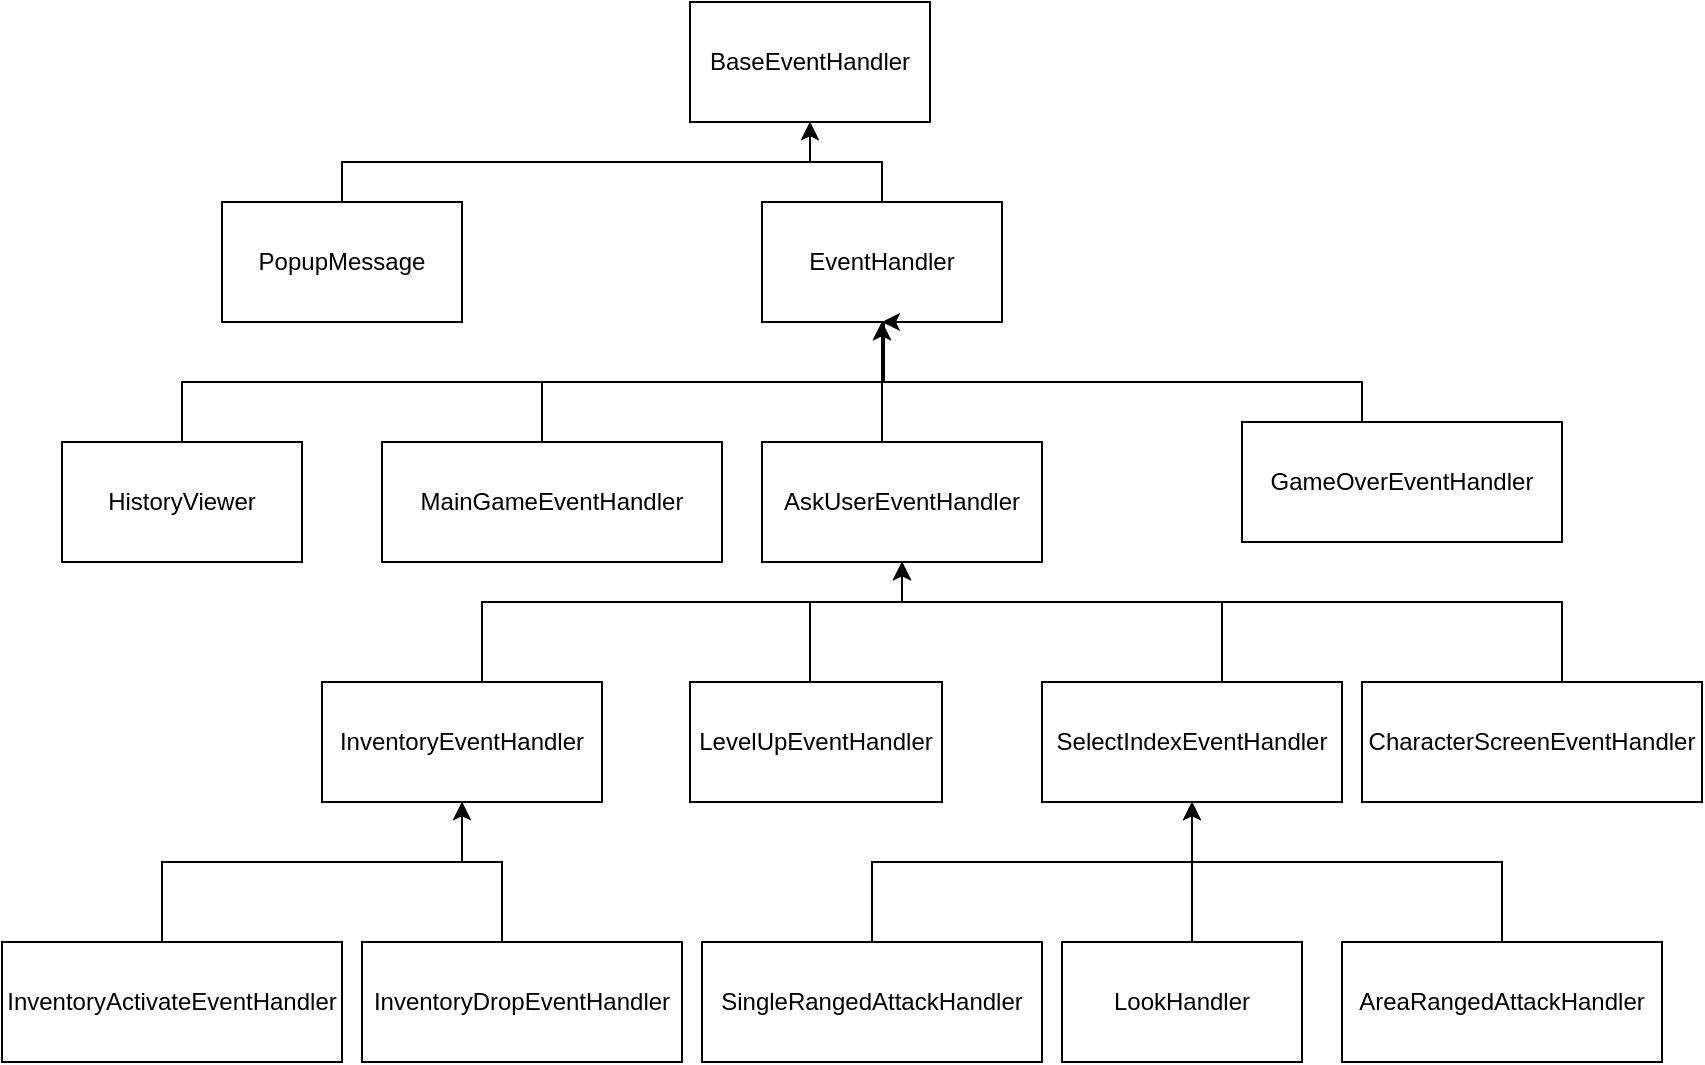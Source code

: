 <mxfile version="14.2.7" type="github"><diagram id="weAMTB7anlyI8fl0u3kg" name="Page-1"><mxGraphModel dx="946" dy="575" grid="1" gridSize="10" guides="1" tooltips="1" connect="1" arrows="1" fold="1" page="1" pageScale="1" pageWidth="827" pageHeight="1169" math="0" shadow="0"><root><mxCell id="0"/><mxCell id="1" parent="0"/><mxCell id="XlFS5k83-qOWmgQmU0ew-1" value="BaseEventHandler" style="rounded=0;whiteSpace=wrap;html=1;" vertex="1" parent="1"><mxGeometry x="354" y="20" width="120" height="60" as="geometry"/></mxCell><mxCell id="XlFS5k83-qOWmgQmU0ew-40" style="edgeStyle=orthogonalEdgeStyle;rounded=0;orthogonalLoop=1;jettySize=auto;html=1;entryX=0.5;entryY=1;entryDx=0;entryDy=0;" edge="1" parent="1" source="XlFS5k83-qOWmgQmU0ew-2" target="XlFS5k83-qOWmgQmU0ew-1"><mxGeometry relative="1" as="geometry"><Array as="points"><mxPoint x="180" y="100"/><mxPoint x="414" y="100"/></Array></mxGeometry></mxCell><mxCell id="XlFS5k83-qOWmgQmU0ew-2" value="PopupMessage" style="rounded=0;whiteSpace=wrap;html=1;" vertex="1" parent="1"><mxGeometry x="120" y="120" width="120" height="60" as="geometry"/></mxCell><mxCell id="XlFS5k83-qOWmgQmU0ew-41" style="edgeStyle=orthogonalEdgeStyle;rounded=0;orthogonalLoop=1;jettySize=auto;html=1;entryX=0.5;entryY=1;entryDx=0;entryDy=0;" edge="1" parent="1" source="XlFS5k83-qOWmgQmU0ew-3" target="XlFS5k83-qOWmgQmU0ew-1"><mxGeometry relative="1" as="geometry"/></mxCell><mxCell id="XlFS5k83-qOWmgQmU0ew-3" value="EventHandler" style="rounded=0;whiteSpace=wrap;html=1;" vertex="1" parent="1"><mxGeometry x="390" y="120" width="120" height="60" as="geometry"/></mxCell><mxCell id="XlFS5k83-qOWmgQmU0ew-42" style="edgeStyle=orthogonalEdgeStyle;rounded=0;orthogonalLoop=1;jettySize=auto;html=1;entryX=0.5;entryY=1;entryDx=0;entryDy=0;" edge="1" parent="1" source="XlFS5k83-qOWmgQmU0ew-4" target="XlFS5k83-qOWmgQmU0ew-3"><mxGeometry relative="1" as="geometry"><Array as="points"><mxPoint x="100" y="210"/><mxPoint x="451" y="210"/></Array></mxGeometry></mxCell><mxCell id="XlFS5k83-qOWmgQmU0ew-4" value="HistoryViewer" style="rounded=0;whiteSpace=wrap;html=1;" vertex="1" parent="1"><mxGeometry x="40" y="240" width="120" height="60" as="geometry"/></mxCell><mxCell id="XlFS5k83-qOWmgQmU0ew-43" style="edgeStyle=orthogonalEdgeStyle;rounded=0;orthogonalLoop=1;jettySize=auto;html=1;entryX=0.5;entryY=1;entryDx=0;entryDy=0;" edge="1" parent="1" source="XlFS5k83-qOWmgQmU0ew-5" target="XlFS5k83-qOWmgQmU0ew-3"><mxGeometry relative="1" as="geometry"><mxPoint x="330" y="150" as="targetPoint"/><Array as="points"><mxPoint x="280" y="210"/><mxPoint x="450" y="210"/></Array></mxGeometry></mxCell><mxCell id="XlFS5k83-qOWmgQmU0ew-5" value="MainGameEventHandler" style="rounded=0;whiteSpace=wrap;html=1;" vertex="1" parent="1"><mxGeometry x="200" y="240" width="170" height="60" as="geometry"/></mxCell><mxCell id="XlFS5k83-qOWmgQmU0ew-44" style="edgeStyle=orthogonalEdgeStyle;rounded=0;orthogonalLoop=1;jettySize=auto;html=1;entryX=0.5;entryY=1;entryDx=0;entryDy=0;" edge="1" parent="1" source="XlFS5k83-qOWmgQmU0ew-6" target="XlFS5k83-qOWmgQmU0ew-3"><mxGeometry relative="1" as="geometry"><mxPoint x="330" y="170" as="targetPoint"/><Array as="points"><mxPoint x="690" y="210"/><mxPoint x="450" y="210"/></Array></mxGeometry></mxCell><mxCell id="XlFS5k83-qOWmgQmU0ew-6" value="GameOverEventHandler" style="rounded=0;whiteSpace=wrap;html=1;" vertex="1" parent="1"><mxGeometry x="630" y="230" width="160" height="60" as="geometry"/></mxCell><mxCell id="XlFS5k83-qOWmgQmU0ew-45" style="edgeStyle=orthogonalEdgeStyle;rounded=0;orthogonalLoop=1;jettySize=auto;html=1;entryX=0.5;entryY=1;entryDx=0;entryDy=0;" edge="1" parent="1" source="XlFS5k83-qOWmgQmU0ew-7" target="XlFS5k83-qOWmgQmU0ew-3"><mxGeometry relative="1" as="geometry"><mxPoint x="570" y="170" as="targetPoint"/><Array as="points"><mxPoint x="450" y="230"/><mxPoint x="450" y="230"/></Array></mxGeometry></mxCell><mxCell id="XlFS5k83-qOWmgQmU0ew-7" value="AskUserEventHandler" style="rounded=0;whiteSpace=wrap;html=1;" vertex="1" parent="1"><mxGeometry x="390" y="240" width="140" height="60" as="geometry"/></mxCell><mxCell id="XlFS5k83-qOWmgQmU0ew-49" style="edgeStyle=orthogonalEdgeStyle;rounded=0;orthogonalLoop=1;jettySize=auto;html=1;entryX=0.5;entryY=1;entryDx=0;entryDy=0;" edge="1" parent="1" source="XlFS5k83-qOWmgQmU0ew-8" target="XlFS5k83-qOWmgQmU0ew-7"><mxGeometry relative="1" as="geometry"><mxPoint x="620" y="300" as="targetPoint"/><Array as="points"><mxPoint x="790" y="320"/><mxPoint x="460" y="320"/></Array></mxGeometry></mxCell><mxCell id="XlFS5k83-qOWmgQmU0ew-8" value="CharacterScreenEventHandler" style="rounded=0;whiteSpace=wrap;html=1;" vertex="1" parent="1"><mxGeometry x="690" y="360" width="170" height="60" as="geometry"/></mxCell><mxCell id="XlFS5k83-qOWmgQmU0ew-47" style="edgeStyle=orthogonalEdgeStyle;rounded=0;orthogonalLoop=1;jettySize=auto;html=1;entryX=0.5;entryY=1;entryDx=0;entryDy=0;" edge="1" parent="1" source="XlFS5k83-qOWmgQmU0ew-9" target="XlFS5k83-qOWmgQmU0ew-7"><mxGeometry relative="1" as="geometry"><mxPoint x="620" y="300" as="targetPoint"/><Array as="points"><mxPoint x="414" y="320"/><mxPoint x="460" y="320"/></Array></mxGeometry></mxCell><mxCell id="XlFS5k83-qOWmgQmU0ew-9" value="LevelUpEventHandler" style="rounded=0;whiteSpace=wrap;html=1;" vertex="1" parent="1"><mxGeometry x="354" y="360" width="126" height="60" as="geometry"/></mxCell><mxCell id="XlFS5k83-qOWmgQmU0ew-46" style="edgeStyle=orthogonalEdgeStyle;rounded=0;orthogonalLoop=1;jettySize=auto;html=1;entryX=0.5;entryY=1;entryDx=0;entryDy=0;" edge="1" parent="1" source="XlFS5k83-qOWmgQmU0ew-10" target="XlFS5k83-qOWmgQmU0ew-7"><mxGeometry relative="1" as="geometry"><Array as="points"><mxPoint x="250" y="320"/><mxPoint x="460" y="320"/></Array></mxGeometry></mxCell><mxCell id="XlFS5k83-qOWmgQmU0ew-10" value="InventoryEventHandler" style="rounded=0;whiteSpace=wrap;html=1;" vertex="1" parent="1"><mxGeometry x="170" y="360" width="140" height="60" as="geometry"/></mxCell><mxCell id="XlFS5k83-qOWmgQmU0ew-52" style="edgeStyle=orthogonalEdgeStyle;rounded=0;orthogonalLoop=1;jettySize=auto;html=1;entryX=0.5;entryY=1;entryDx=0;entryDy=0;" edge="1" parent="1" source="XlFS5k83-qOWmgQmU0ew-11" target="XlFS5k83-qOWmgQmU0ew-10"><mxGeometry relative="1" as="geometry"><Array as="points"><mxPoint x="90" y="450"/><mxPoint x="240" y="450"/></Array></mxGeometry></mxCell><mxCell id="XlFS5k83-qOWmgQmU0ew-11" value="InventoryActivateEventHandler" style="rounded=0;whiteSpace=wrap;html=1;" vertex="1" parent="1"><mxGeometry x="10" y="490" width="170" height="60" as="geometry"/></mxCell><mxCell id="XlFS5k83-qOWmgQmU0ew-53" style="edgeStyle=orthogonalEdgeStyle;rounded=0;orthogonalLoop=1;jettySize=auto;html=1;entryX=0.5;entryY=1;entryDx=0;entryDy=0;" edge="1" parent="1" source="XlFS5k83-qOWmgQmU0ew-12" target="XlFS5k83-qOWmgQmU0ew-10"><mxGeometry relative="1" as="geometry"><mxPoint x="310" y="420" as="targetPoint"/><Array as="points"><mxPoint x="260" y="450"/><mxPoint x="240" y="450"/></Array></mxGeometry></mxCell><mxCell id="XlFS5k83-qOWmgQmU0ew-12" value="InventoryDropEventHandler" style="rounded=0;whiteSpace=wrap;html=1;" vertex="1" parent="1"><mxGeometry x="190" y="490" width="160" height="60" as="geometry"/></mxCell><mxCell id="XlFS5k83-qOWmgQmU0ew-48" style="edgeStyle=orthogonalEdgeStyle;rounded=0;orthogonalLoop=1;jettySize=auto;html=1;entryX=0.5;entryY=1;entryDx=0;entryDy=0;" edge="1" parent="1" source="XlFS5k83-qOWmgQmU0ew-13" target="XlFS5k83-qOWmgQmU0ew-7"><mxGeometry relative="1" as="geometry"><mxPoint x="620" y="300" as="targetPoint"/><Array as="points"><mxPoint x="620" y="320"/><mxPoint x="460" y="320"/></Array></mxGeometry></mxCell><mxCell id="XlFS5k83-qOWmgQmU0ew-13" value="SelectIndexEventHandler" style="rounded=0;whiteSpace=wrap;html=1;" vertex="1" parent="1"><mxGeometry x="530" y="360" width="150" height="60" as="geometry"/></mxCell><mxCell id="XlFS5k83-qOWmgQmU0ew-54" style="edgeStyle=orthogonalEdgeStyle;rounded=0;orthogonalLoop=1;jettySize=auto;html=1;entryX=0.5;entryY=1;entryDx=0;entryDy=0;" edge="1" parent="1" source="XlFS5k83-qOWmgQmU0ew-14" target="XlFS5k83-qOWmgQmU0ew-13"><mxGeometry relative="1" as="geometry"><Array as="points"><mxPoint x="605" y="450"/><mxPoint x="605" y="450"/></Array></mxGeometry></mxCell><mxCell id="XlFS5k83-qOWmgQmU0ew-14" value="LookHandler" style="rounded=0;whiteSpace=wrap;html=1;" vertex="1" parent="1"><mxGeometry x="540" y="490" width="120" height="60" as="geometry"/></mxCell><mxCell id="XlFS5k83-qOWmgQmU0ew-50" style="edgeStyle=orthogonalEdgeStyle;rounded=0;orthogonalLoop=1;jettySize=auto;html=1;entryX=0.5;entryY=1;entryDx=0;entryDy=0;" edge="1" parent="1" source="XlFS5k83-qOWmgQmU0ew-23" target="XlFS5k83-qOWmgQmU0ew-13"><mxGeometry relative="1" as="geometry"><Array as="points"><mxPoint x="540" y="450"/><mxPoint x="780" y="450"/></Array></mxGeometry></mxCell><mxCell id="XlFS5k83-qOWmgQmU0ew-23" value="SingleRangedAttackHandler" style="rounded=0;whiteSpace=wrap;html=1;" vertex="1" parent="1"><mxGeometry x="360" y="490" width="170" height="60" as="geometry"/></mxCell><mxCell id="XlFS5k83-qOWmgQmU0ew-51" style="edgeStyle=orthogonalEdgeStyle;rounded=0;orthogonalLoop=1;jettySize=auto;html=1;entryX=0.5;entryY=1;entryDx=0;entryDy=0;" edge="1" parent="1" source="XlFS5k83-qOWmgQmU0ew-24" target="XlFS5k83-qOWmgQmU0ew-13"><mxGeometry relative="1" as="geometry"><mxPoint x="610" y="420" as="targetPoint"/><Array as="points"><mxPoint x="760" y="450"/><mxPoint x="605" y="450"/></Array></mxGeometry></mxCell><mxCell id="XlFS5k83-qOWmgQmU0ew-24" value="AreaRangedAttackHandler" style="rounded=0;whiteSpace=wrap;html=1;" vertex="1" parent="1"><mxGeometry x="680" y="490" width="160" height="60" as="geometry"/></mxCell></root></mxGraphModel></diagram></mxfile>